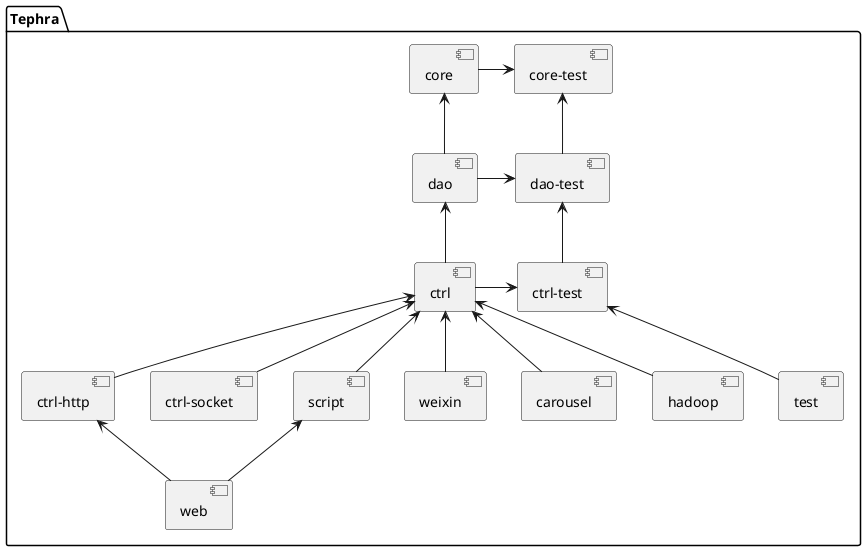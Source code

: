 @startuml

package Tephra {
[core] <-- [dao]
[dao] <-- [ctrl]
[ctrl] <-- [ctrl-http]
[ctrl] <-- [ctrl-socket]
[ctrl] <-- [script]
[ctrl] <-- [weixin]
[ctrl] <-- [carousel]
[ctrl] <-- [hadoop]
[script] <-- [web]
[ctrl-http] <-- [web]

[core-test] <-l- [core]
[dao-test] <-l- [dao]
[core-test] <-- [dao-test]
[ctrl-test] <-l- [ctrl]
[dao-test] <-- [ctrl-test]
[ctrl-test] <-- [test]
}

@enduml